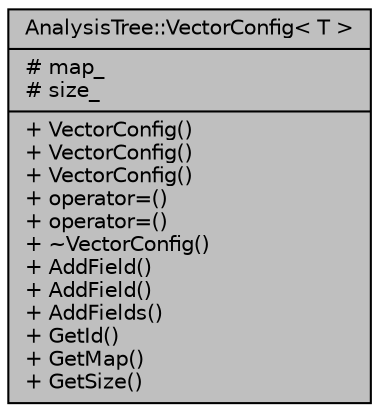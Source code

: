 digraph "AnalysisTree::VectorConfig&lt; T &gt;"
{
  edge [fontname="Helvetica",fontsize="10",labelfontname="Helvetica",labelfontsize="10"];
  node [fontname="Helvetica",fontsize="10",shape=record];
  Node1 [label="{AnalysisTree::VectorConfig\< T \>\n|# map_\l# size_\l|+ VectorConfig()\l+ VectorConfig()\l+ VectorConfig()\l+ operator=()\l+ operator=()\l+ ~VectorConfig()\l+ AddField()\l+ AddField()\l+ AddFields()\l+ GetId()\l+ GetMap()\l+ GetSize()\l}",height=0.2,width=0.4,color="black", fillcolor="grey75", style="filled", fontcolor="black"];
}
